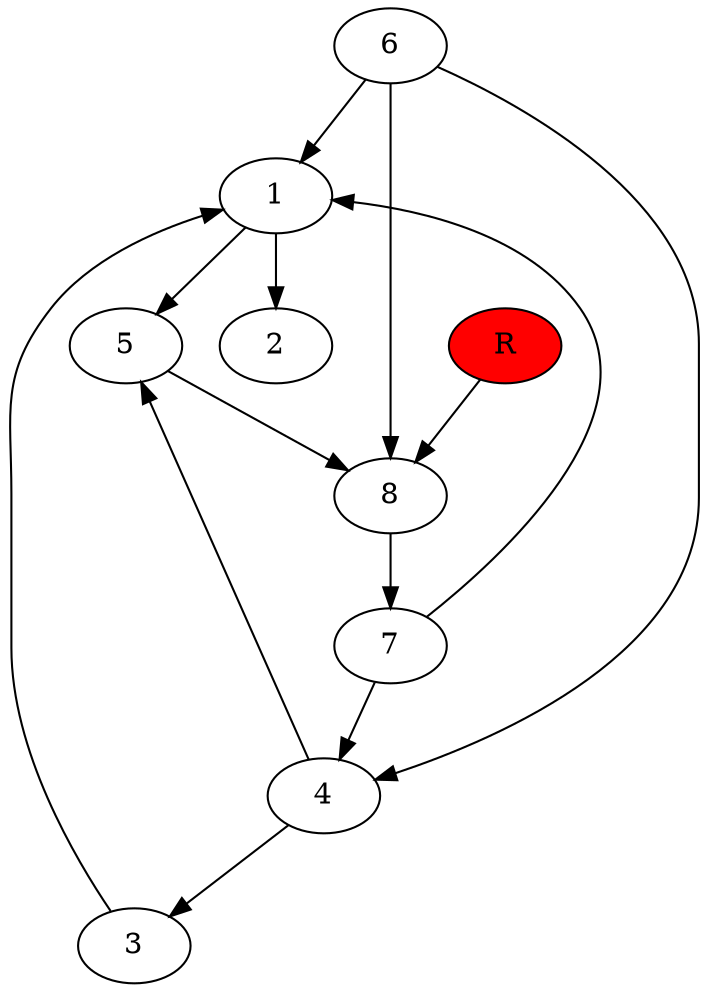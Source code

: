 digraph prb33715 {
	1
	2
	3
	4
	5
	6
	7
	8
	R [fillcolor="#ff0000" style=filled]
	1 -> 2
	1 -> 5
	3 -> 1
	4 -> 3
	4 -> 5
	5 -> 8
	6 -> 1
	6 -> 4
	6 -> 8
	7 -> 1
	7 -> 4
	8 -> 7
	R -> 8
}
